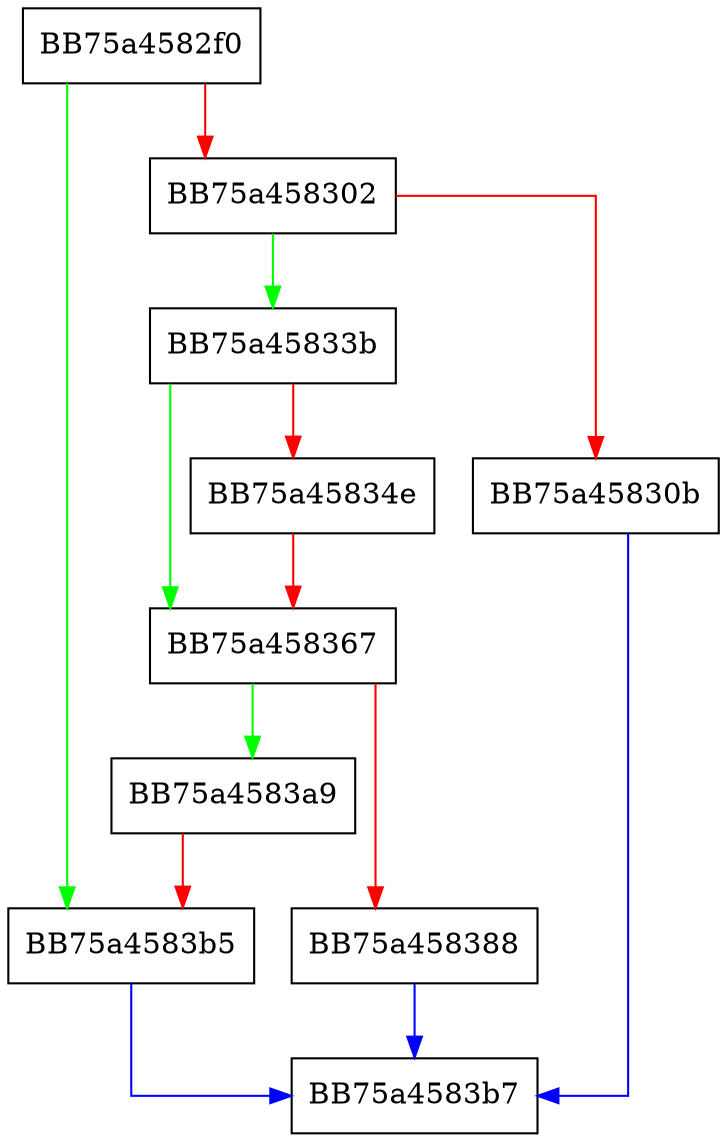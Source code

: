 digraph sqlite3Close {
  node [shape="box"];
  graph [splines=ortho];
  BB75a4582f0 -> BB75a4583b5 [color="green"];
  BB75a4582f0 -> BB75a458302 [color="red"];
  BB75a458302 -> BB75a45833b [color="green"];
  BB75a458302 -> BB75a45830b [color="red"];
  BB75a45830b -> BB75a4583b7 [color="blue"];
  BB75a45833b -> BB75a458367 [color="green"];
  BB75a45833b -> BB75a45834e [color="red"];
  BB75a45834e -> BB75a458367 [color="red"];
  BB75a458367 -> BB75a4583a9 [color="green"];
  BB75a458367 -> BB75a458388 [color="red"];
  BB75a458388 -> BB75a4583b7 [color="blue"];
  BB75a4583a9 -> BB75a4583b5 [color="red"];
  BB75a4583b5 -> BB75a4583b7 [color="blue"];
}